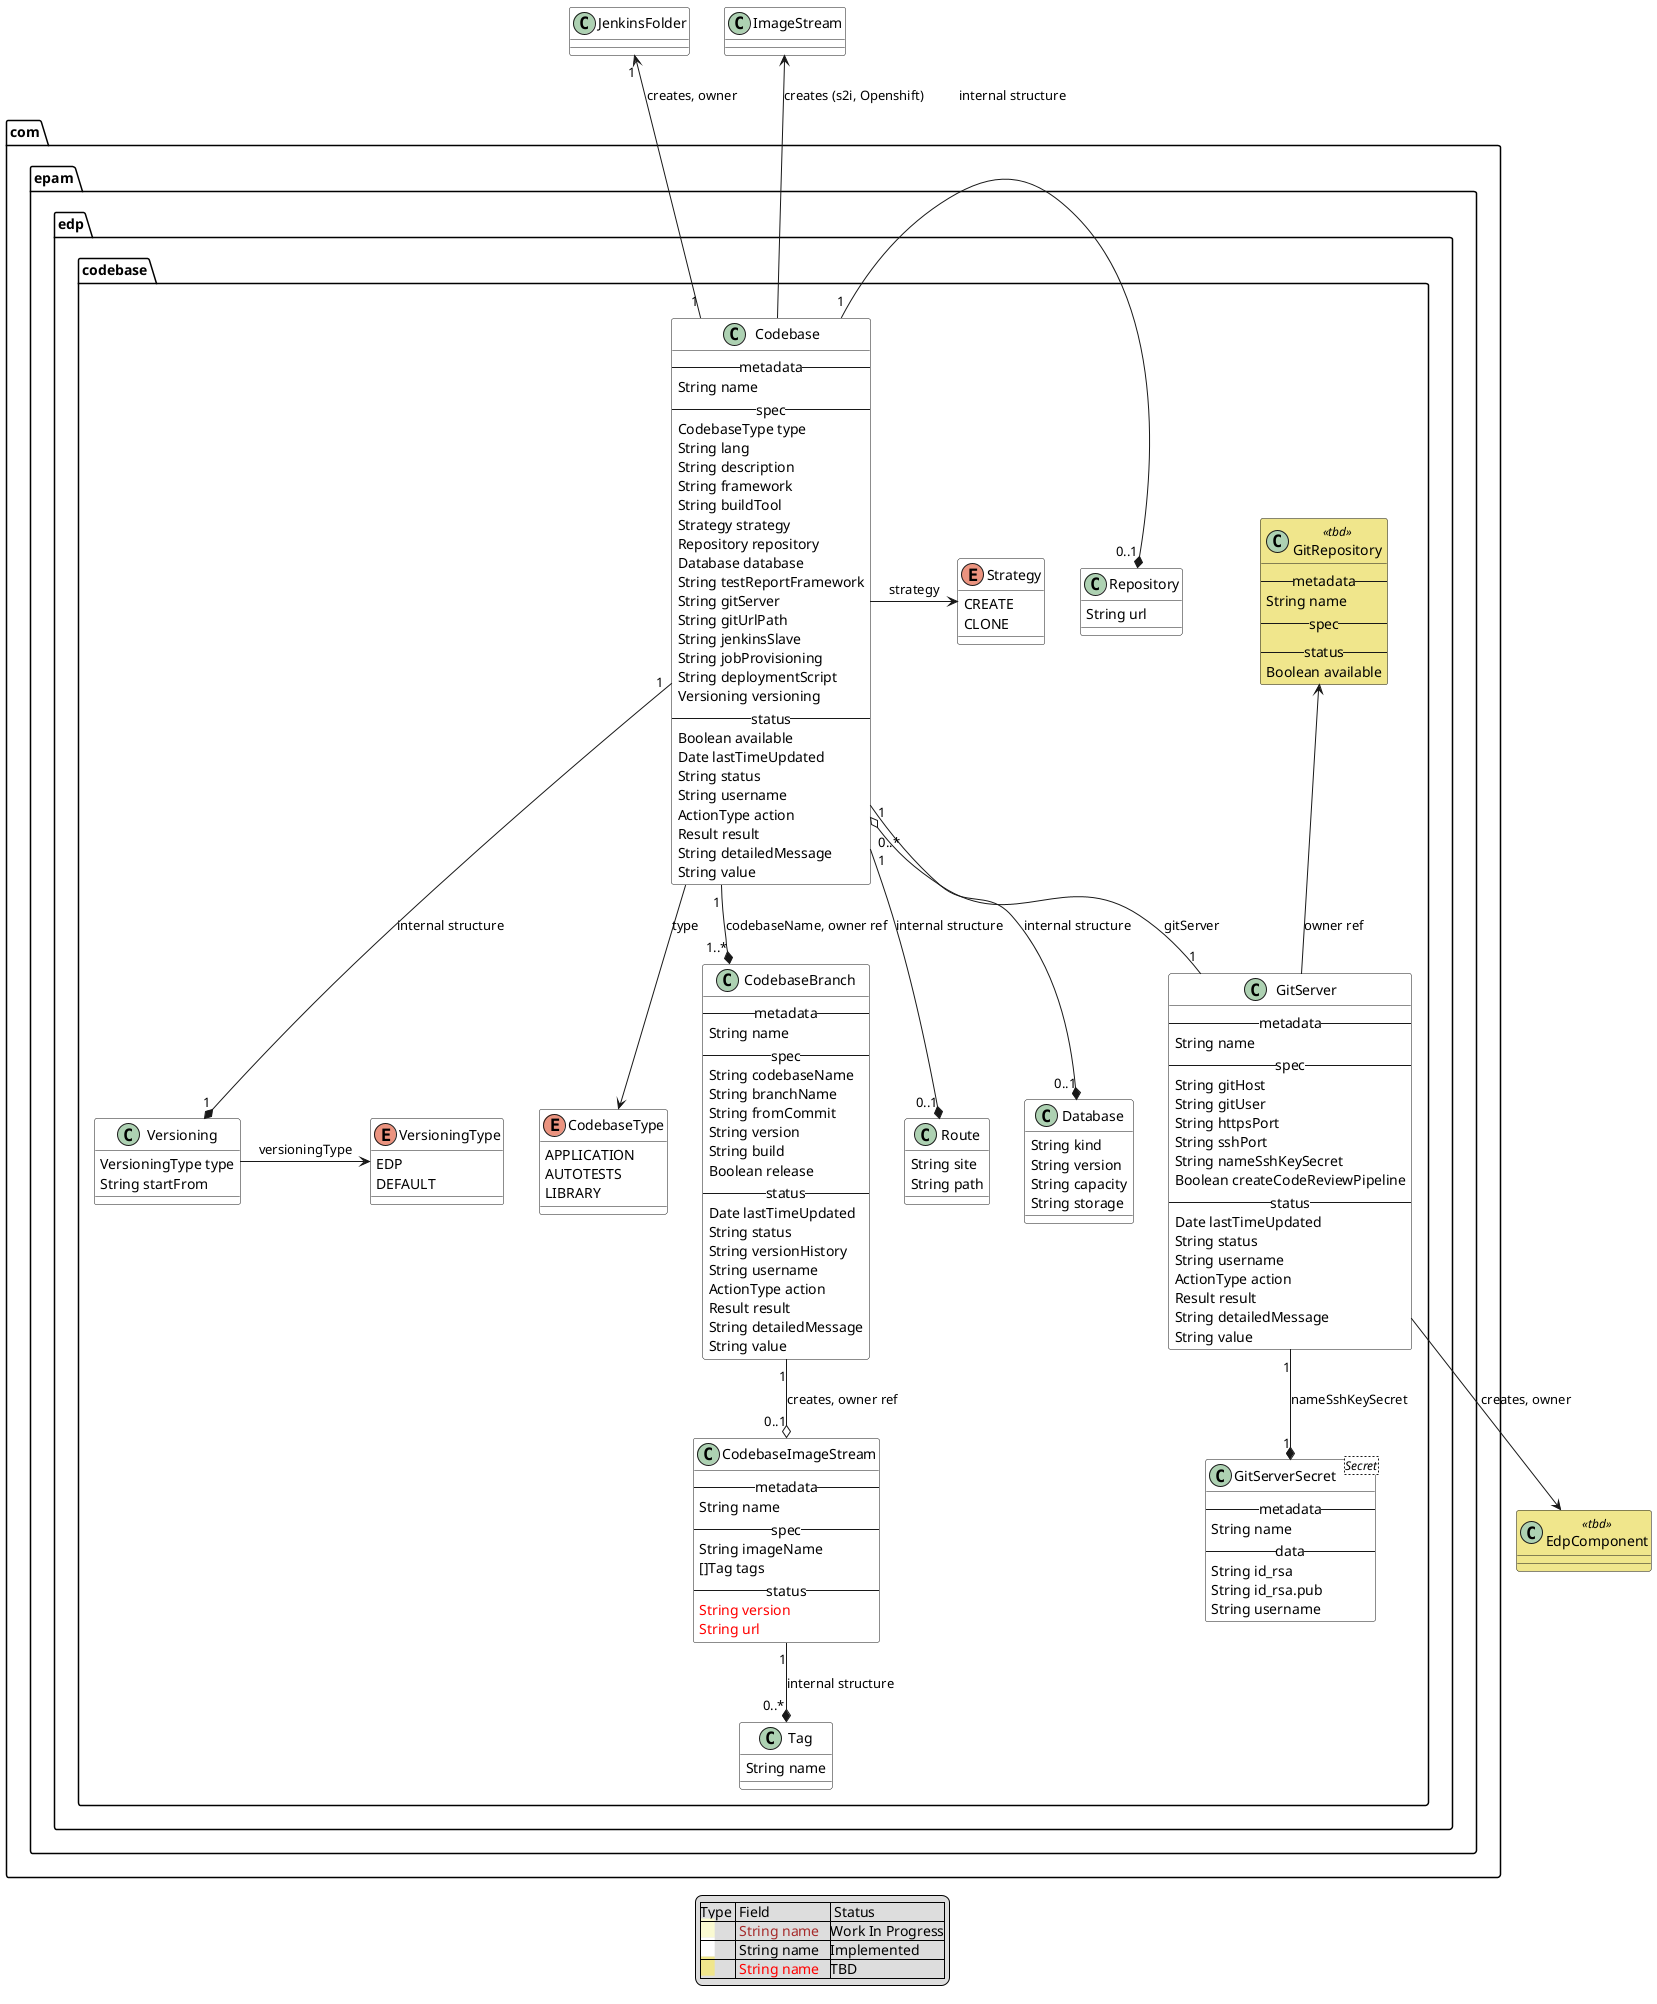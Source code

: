 @startuml

skinparam class {
    BackgroundColor #white
	BackgroundColor<<wip>> LightGoldenRodYellow
	BackgroundColor<<tbd>> Khaki
}

package com.epam.edp.codebase {

  class Codebase {
    -- metadata --
        String name
    -- spec --
        CodebaseType type
        String lang
        String description
        String framework
        String buildTool
        Strategy strategy
        Repository repository
        Database database
        String testReportFramework
        String gitServer
        String gitUrlPath
        String jenkinsSlave
        String jobProvisioning
        String deploymentScript
        Versioning versioning
    -- status --
        Boolean available
        Date lastTimeUpdated
        String status
        String username
        ActionType action
        Result result
        String detailedMessage
        String value
  }

  Codebase -> Strategy : strategy
  enum Strategy {
    CREATE
    CLONE
  }

  Codebase --> CodebaseType : type
  enum CodebaseType {
    APPLICATION
    AUTOTESTS
    LIBRARY
  }

  Versioning -> VersioningType : versioningType
    enum VersioningType {
      EDP
      DEFAULT
  }

  Codebase "1" -r-* "0..1" Repository : internal structure
  class Repository {
    String url
  }

  Codebase "1" --* "1" Versioning : internal structure
    class Versioning {
     VersioningType type
     String startFrom
  }

  Codebase "1" --* "0..1" Route : internal structure
  class Route {
    String site
    String path
  }

  Codebase "1" --* "0..1" Database : internal structure
  class Database {
    String kind
    String version
    String capacity
    String storage
  }

  Codebase "1" --* "1..*" CodebaseBranch : codebaseName, owner ref
  class CodebaseBranch {
    -- metadata --
        String name
    -- spec --
        String codebaseName
        String branchName
        String fromCommit
        String version
        String build
        Boolean release
    -- status --
        Date lastTimeUpdated
        String status
        String versionHistory
        String username
        ActionType action
        Result result
        String detailedMessage
        String value
  }

  CodebaseBranch "1" --o "0..1" CodebaseImageStream : creates, owner ref
  class CodebaseImageStream {
    -- metadata --
        String name
    -- spec --
        String imageName
        []Tag tags
    -- status --
        <color red>String version</color>
        <color red>String url</color>
  }

  CodebaseImageStream "1" --* "0..*" Tag : internal structure
  class Tag {
    String name
  }

  Codebase "0..*" o-- "1" GitServer : gitServer
  class GitServer {
    -- metadata --
        String name
    -- spec --
        String gitHost
        String gitUser
        String httpsPort
        String sshPort
        String nameSshKeySecret
        Boolean createCodeReviewPipeline
    -- status --
        Date lastTimeUpdated
        String status
        String username
        ActionType action
        Result result
        String detailedMessage
        String value
  }

  GitServer "1" --* "1" GitServerSecret : nameSshKeySecret
  class GitServerSecret <Secret> {
    -- metadata --
      String name
    -- data --
      String id_rsa
      String id_rsa.pub
      String username
  }

  GitRepository <-- GitServer : owner ref
  class GitRepository <<tbd>> {
    -- metadata --
        String name
    -- spec --
    -- status --
        Boolean available
  }

}

class EdpComponent <<tbd>> {
}

GitServer --> EdpComponent : creates, owner
Codebase -u-> ImageStream : creates (s2i, Openshift)
Codebase "1" -u-> "1" JenkinsFolder : creates, owner

legend
|Type | Field | Status |
|<back:LightGoldenRodYellow>    </back> | <color brown>String name</color>   |Work In Progress|
|<back:white>    </back>| String name  |Implemented |
|<back:Khaki>    </back>| <color red>String name</color>|TBD |
endlegend


@enduml